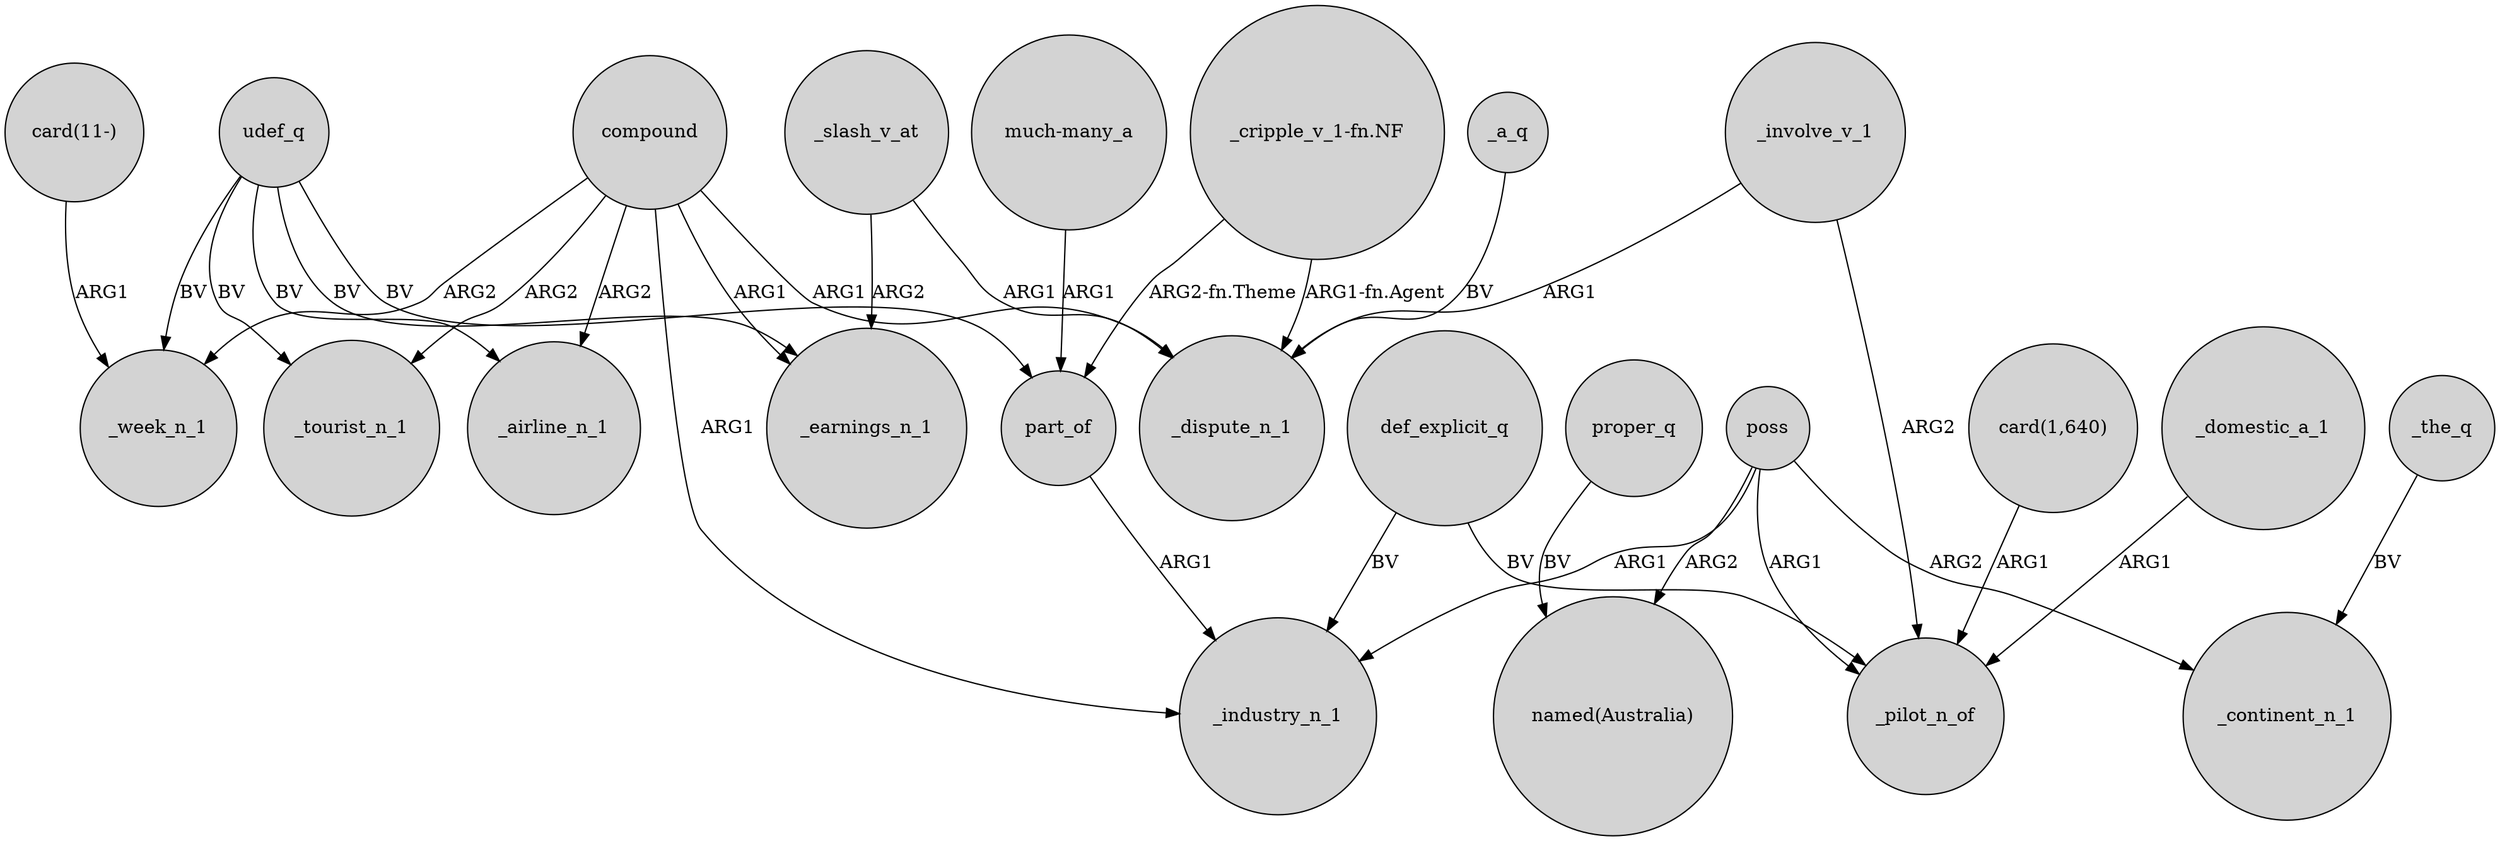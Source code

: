 digraph {
	node [shape=circle style=filled]
	compound -> _week_n_1 [label=ARG2]
	udef_q -> part_of [label=BV]
	poss -> "named(Australia)" [label=ARG2]
	"card(1,640)" -> _pilot_n_of [label=ARG1]
	"much-many_a" -> part_of [label=ARG1]
	udef_q -> _earnings_n_1 [label=BV]
	compound -> _earnings_n_1 [label=ARG1]
	_the_q -> _continent_n_1 [label=BV]
	compound -> _industry_n_1 [label=ARG1]
	_slash_v_at -> _dispute_n_1 [label=ARG1]
	_slash_v_at -> _earnings_n_1 [label=ARG2]
	"_cripple_v_1-fn.NF" -> _dispute_n_1 [label="ARG1-fn.Agent"]
	def_explicit_q -> _industry_n_1 [label=BV]
	_a_q -> _dispute_n_1 [label=BV]
	_involve_v_1 -> _dispute_n_1 [label=ARG1]
	compound -> _dispute_n_1 [label=ARG1]
	udef_q -> _tourist_n_1 [label=BV]
	_involve_v_1 -> _pilot_n_of [label=ARG2]
	def_explicit_q -> _pilot_n_of [label=BV]
	"_cripple_v_1-fn.NF" -> part_of [label="ARG2-fn.Theme"]
	_domestic_a_1 -> _pilot_n_of [label=ARG1]
	compound -> _tourist_n_1 [label=ARG2]
	udef_q -> _week_n_1 [label=BV]
	"card(11-)" -> _week_n_1 [label=ARG1]
	proper_q -> "named(Australia)" [label=BV]
	part_of -> _industry_n_1 [label=ARG1]
	poss -> _industry_n_1 [label=ARG1]
	udef_q -> _airline_n_1 [label=BV]
	poss -> _continent_n_1 [label=ARG2]
	poss -> _pilot_n_of [label=ARG1]
	compound -> _airline_n_1 [label=ARG2]
}
